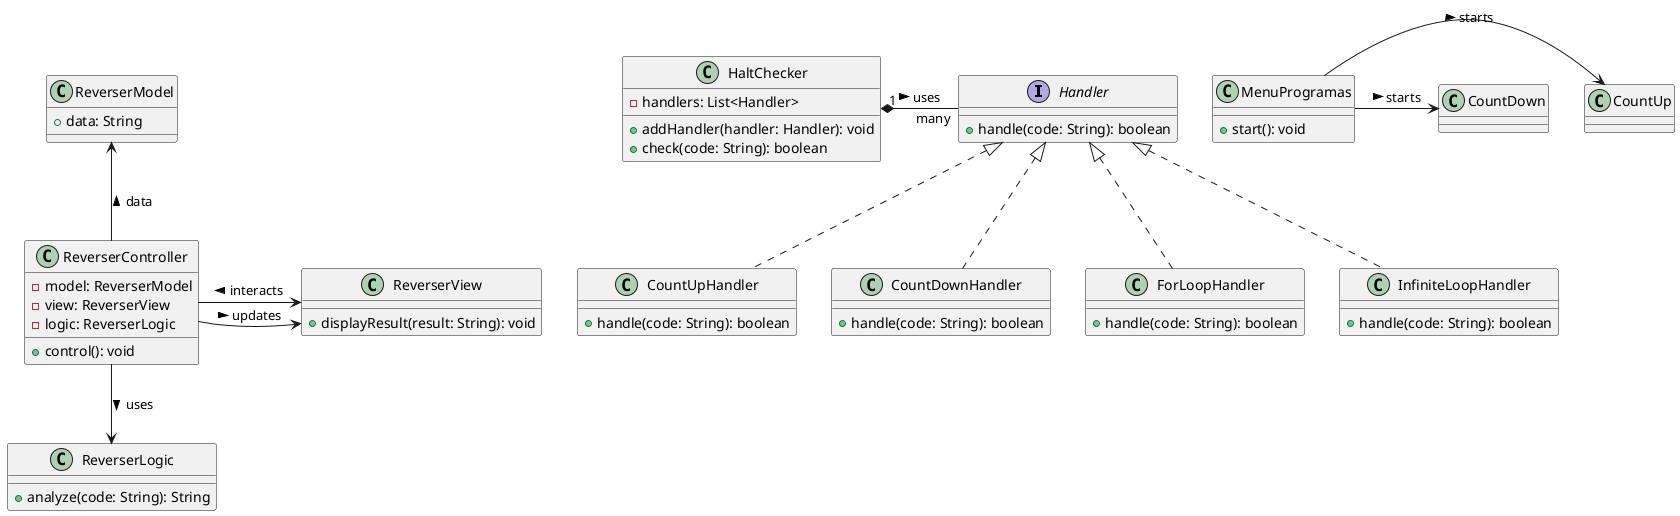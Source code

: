 @startuml

interface Handler {
    +handle(code: String): boolean
}

class CountUpHandler {
    +handle(code: String): boolean
}

class CountDownHandler {
    +handle(code: String): boolean
}

class ForLoopHandler {
    +handle(code: String): boolean
}

class InfiniteLoopHandler {
    +handle(code: String): boolean
}

class HaltChecker {
    -handlers: List<Handler>
    +addHandler(handler: Handler): void
    +check(code: String): boolean
}

class ReverserLogic {
    +analyze(code: String): String
}

class ReverserModel {
    +data: String
}

class ReverserView {
    +displayResult(result: String): void
}

class ReverserController {
    -model: ReverserModel
    -view: ReverserView
    -logic: ReverserLogic
    +control(): void
}

class CountUp {
}

class CountDown {
}

class MenuProgramas {
    +start(): void
}

Handler <|.. CountUpHandler
Handler <|.. CountDownHandler
Handler <|.. ForLoopHandler
Handler <|.. InfiniteLoopHandler

HaltChecker "1" *- "many" Handler : uses >

ReverserController -up-> ReverserModel : data >
ReverserController -right-> ReverserView : updates >
ReverserController -down-> ReverserLogic : uses >

ReverserView <-up- ReverserController : interacts >

MenuProgramas -right-> CountUp : starts >
MenuProgramas -right-> CountDown : starts >

@enduml

